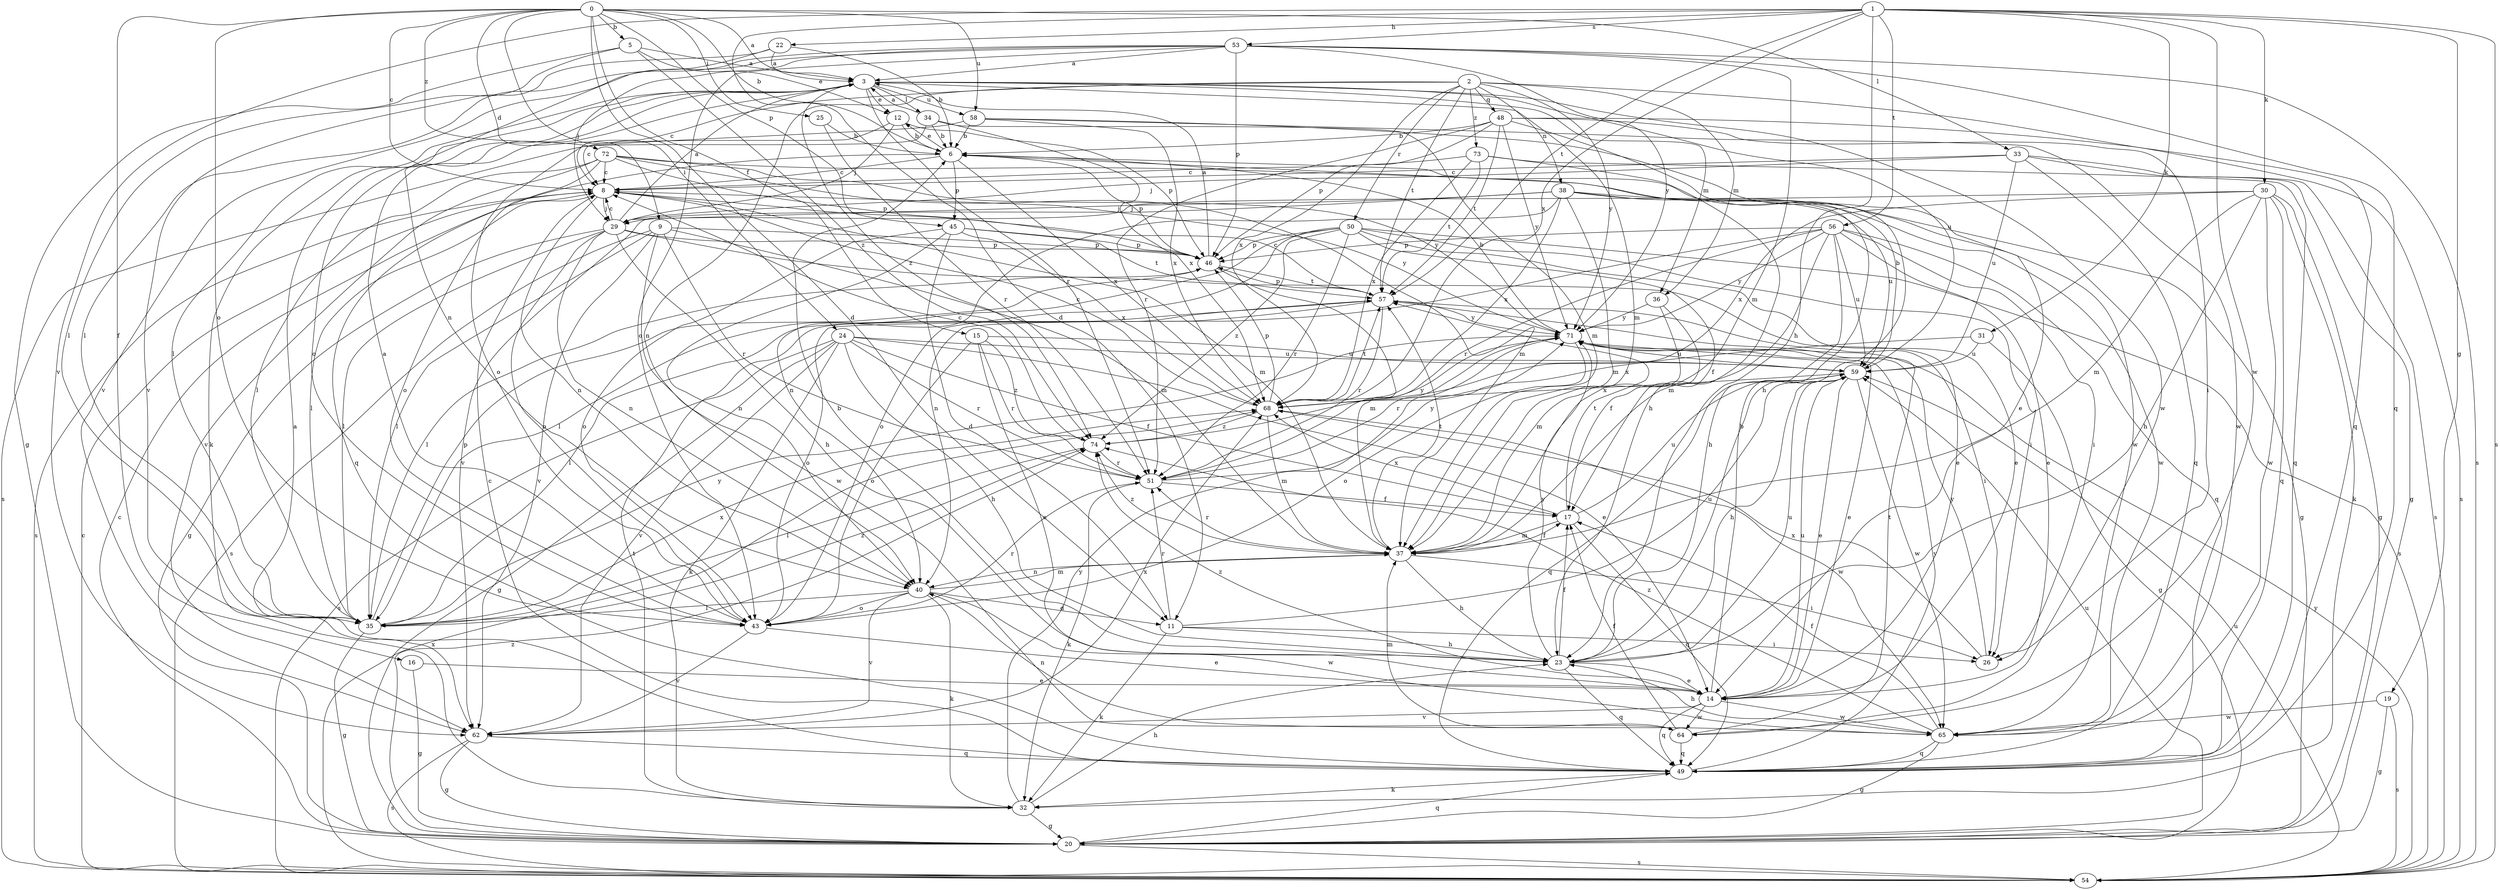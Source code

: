 strict digraph  {
0;
1;
2;
3;
5;
6;
8;
9;
11;
12;
14;
15;
16;
17;
19;
20;
22;
23;
24;
25;
26;
29;
30;
31;
32;
33;
34;
35;
36;
37;
38;
40;
43;
45;
46;
48;
49;
50;
51;
53;
54;
56;
57;
58;
59;
62;
64;
65;
68;
71;
72;
73;
74;
0 -> 3  [label=a];
0 -> 5  [label=b];
0 -> 6  [label=b];
0 -> 8  [label=c];
0 -> 9  [label=d];
0 -> 11  [label=d];
0 -> 15  [label=f];
0 -> 16  [label=f];
0 -> 24  [label=i];
0 -> 25  [label=i];
0 -> 33  [label=l];
0 -> 43  [label=o];
0 -> 45  [label=p];
0 -> 58  [label=u];
0 -> 72  [label=z];
1 -> 11  [label=d];
1 -> 19  [label=g];
1 -> 22  [label=h];
1 -> 23  [label=h];
1 -> 30  [label=k];
1 -> 31  [label=k];
1 -> 53  [label=s];
1 -> 54  [label=s];
1 -> 56  [label=t];
1 -> 57  [label=t];
1 -> 62  [label=v];
1 -> 64  [label=w];
1 -> 68  [label=x];
2 -> 8  [label=c];
2 -> 36  [label=m];
2 -> 38  [label=n];
2 -> 40  [label=n];
2 -> 48  [label=q];
2 -> 49  [label=q];
2 -> 50  [label=r];
2 -> 57  [label=t];
2 -> 68  [label=x];
2 -> 71  [label=y];
2 -> 73  [label=z];
3 -> 12  [label=e];
3 -> 32  [label=k];
3 -> 34  [label=l];
3 -> 35  [label=l];
3 -> 36  [label=m];
3 -> 37  [label=m];
3 -> 43  [label=o];
3 -> 51  [label=r];
3 -> 58  [label=u];
3 -> 59  [label=u];
3 -> 64  [label=w];
3 -> 74  [label=z];
5 -> 3  [label=a];
5 -> 12  [label=e];
5 -> 20  [label=g];
5 -> 35  [label=l];
5 -> 74  [label=z];
6 -> 8  [label=c];
6 -> 12  [label=e];
6 -> 45  [label=p];
6 -> 46  [label=p];
6 -> 49  [label=q];
6 -> 68  [label=x];
8 -> 29  [label=j];
8 -> 35  [label=l];
8 -> 37  [label=m];
8 -> 40  [label=n];
8 -> 54  [label=s];
8 -> 71  [label=y];
9 -> 35  [label=l];
9 -> 37  [label=m];
9 -> 46  [label=p];
9 -> 51  [label=r];
9 -> 54  [label=s];
9 -> 62  [label=v];
9 -> 64  [label=w];
11 -> 23  [label=h];
11 -> 26  [label=i];
11 -> 32  [label=k];
11 -> 51  [label=r];
11 -> 59  [label=u];
12 -> 6  [label=b];
12 -> 8  [label=c];
12 -> 29  [label=j];
12 -> 46  [label=p];
14 -> 6  [label=b];
14 -> 49  [label=q];
14 -> 59  [label=u];
14 -> 62  [label=v];
14 -> 64  [label=w];
14 -> 65  [label=w];
14 -> 74  [label=z];
15 -> 14  [label=e];
15 -> 43  [label=o];
15 -> 51  [label=r];
15 -> 59  [label=u];
15 -> 74  [label=z];
16 -> 14  [label=e];
16 -> 20  [label=g];
17 -> 37  [label=m];
17 -> 49  [label=q];
17 -> 57  [label=t];
17 -> 59  [label=u];
17 -> 68  [label=x];
19 -> 20  [label=g];
19 -> 54  [label=s];
19 -> 65  [label=w];
20 -> 8  [label=c];
20 -> 49  [label=q];
20 -> 54  [label=s];
20 -> 59  [label=u];
20 -> 74  [label=z];
22 -> 3  [label=a];
22 -> 6  [label=b];
22 -> 40  [label=n];
22 -> 62  [label=v];
23 -> 6  [label=b];
23 -> 14  [label=e];
23 -> 17  [label=f];
23 -> 49  [label=q];
23 -> 59  [label=u];
23 -> 71  [label=y];
24 -> 14  [label=e];
24 -> 17  [label=f];
24 -> 20  [label=g];
24 -> 23  [label=h];
24 -> 32  [label=k];
24 -> 51  [label=r];
24 -> 54  [label=s];
24 -> 59  [label=u];
24 -> 62  [label=v];
25 -> 6  [label=b];
25 -> 51  [label=r];
26 -> 68  [label=x];
26 -> 71  [label=y];
29 -> 3  [label=a];
29 -> 8  [label=c];
29 -> 14  [label=e];
29 -> 20  [label=g];
29 -> 23  [label=h];
29 -> 35  [label=l];
29 -> 40  [label=n];
29 -> 43  [label=o];
29 -> 46  [label=p];
30 -> 20  [label=g];
30 -> 23  [label=h];
30 -> 29  [label=j];
30 -> 32  [label=k];
30 -> 37  [label=m];
30 -> 49  [label=q];
30 -> 65  [label=w];
30 -> 68  [label=x];
31 -> 20  [label=g];
31 -> 59  [label=u];
31 -> 68  [label=x];
32 -> 20  [label=g];
32 -> 23  [label=h];
32 -> 57  [label=t];
32 -> 71  [label=y];
33 -> 8  [label=c];
33 -> 20  [label=g];
33 -> 29  [label=j];
33 -> 49  [label=q];
33 -> 54  [label=s];
33 -> 59  [label=u];
34 -> 3  [label=a];
34 -> 6  [label=b];
34 -> 37  [label=m];
34 -> 43  [label=o];
34 -> 68  [label=x];
35 -> 20  [label=g];
35 -> 46  [label=p];
35 -> 68  [label=x];
35 -> 71  [label=y];
35 -> 74  [label=z];
36 -> 17  [label=f];
36 -> 37  [label=m];
36 -> 71  [label=y];
37 -> 17  [label=f];
37 -> 23  [label=h];
37 -> 26  [label=i];
37 -> 40  [label=n];
37 -> 51  [label=r];
37 -> 57  [label=t];
37 -> 74  [label=z];
38 -> 20  [label=g];
38 -> 29  [label=j];
38 -> 37  [label=m];
38 -> 40  [label=n];
38 -> 59  [label=u];
38 -> 62  [label=v];
38 -> 65  [label=w];
38 -> 68  [label=x];
40 -> 11  [label=d];
40 -> 32  [label=k];
40 -> 35  [label=l];
40 -> 37  [label=m];
40 -> 43  [label=o];
40 -> 62  [label=v];
40 -> 65  [label=w];
43 -> 3  [label=a];
43 -> 14  [label=e];
43 -> 51  [label=r];
43 -> 62  [label=v];
45 -> 11  [label=d];
45 -> 40  [label=n];
45 -> 43  [label=o];
45 -> 46  [label=p];
45 -> 57  [label=t];
45 -> 68  [label=x];
46 -> 3  [label=a];
46 -> 35  [label=l];
46 -> 37  [label=m];
46 -> 57  [label=t];
48 -> 6  [label=b];
48 -> 23  [label=h];
48 -> 26  [label=i];
48 -> 46  [label=p];
48 -> 51  [label=r];
48 -> 54  [label=s];
48 -> 57  [label=t];
48 -> 71  [label=y];
49 -> 3  [label=a];
49 -> 8  [label=c];
49 -> 32  [label=k];
49 -> 71  [label=y];
50 -> 14  [label=e];
50 -> 17  [label=f];
50 -> 26  [label=i];
50 -> 35  [label=l];
50 -> 43  [label=o];
50 -> 46  [label=p];
50 -> 51  [label=r];
50 -> 54  [label=s];
50 -> 74  [label=z];
51 -> 17  [label=f];
51 -> 32  [label=k];
51 -> 71  [label=y];
53 -> 3  [label=a];
53 -> 29  [label=j];
53 -> 35  [label=l];
53 -> 37  [label=m];
53 -> 43  [label=o];
53 -> 46  [label=p];
53 -> 49  [label=q];
53 -> 54  [label=s];
53 -> 62  [label=v];
53 -> 71  [label=y];
54 -> 8  [label=c];
54 -> 59  [label=u];
54 -> 68  [label=x];
54 -> 71  [label=y];
56 -> 14  [label=e];
56 -> 23  [label=h];
56 -> 26  [label=i];
56 -> 37  [label=m];
56 -> 40  [label=n];
56 -> 46  [label=p];
56 -> 49  [label=q];
56 -> 51  [label=r];
56 -> 59  [label=u];
56 -> 71  [label=y];
57 -> 8  [label=c];
57 -> 26  [label=i];
57 -> 35  [label=l];
57 -> 43  [label=o];
57 -> 46  [label=p];
57 -> 51  [label=r];
57 -> 71  [label=y];
58 -> 6  [label=b];
58 -> 14  [label=e];
58 -> 54  [label=s];
58 -> 65  [label=w];
58 -> 68  [label=x];
59 -> 6  [label=b];
59 -> 14  [label=e];
59 -> 23  [label=h];
59 -> 49  [label=q];
59 -> 65  [label=w];
59 -> 68  [label=x];
62 -> 20  [label=g];
62 -> 49  [label=q];
62 -> 54  [label=s];
62 -> 68  [label=x];
64 -> 17  [label=f];
64 -> 37  [label=m];
64 -> 49  [label=q];
64 -> 57  [label=t];
65 -> 17  [label=f];
65 -> 20  [label=g];
65 -> 23  [label=h];
65 -> 40  [label=n];
65 -> 49  [label=q];
65 -> 74  [label=z];
68 -> 8  [label=c];
68 -> 37  [label=m];
68 -> 46  [label=p];
68 -> 57  [label=t];
68 -> 65  [label=w];
68 -> 74  [label=z];
71 -> 6  [label=b];
71 -> 14  [label=e];
71 -> 43  [label=o];
71 -> 51  [label=r];
71 -> 59  [label=u];
72 -> 8  [label=c];
72 -> 35  [label=l];
72 -> 37  [label=m];
72 -> 43  [label=o];
72 -> 46  [label=p];
72 -> 62  [label=v];
72 -> 65  [label=w];
72 -> 71  [label=y];
73 -> 8  [label=c];
73 -> 23  [label=h];
73 -> 49  [label=q];
73 -> 57  [label=t];
73 -> 68  [label=x];
74 -> 8  [label=c];
74 -> 35  [label=l];
74 -> 51  [label=r];
74 -> 71  [label=y];
}
